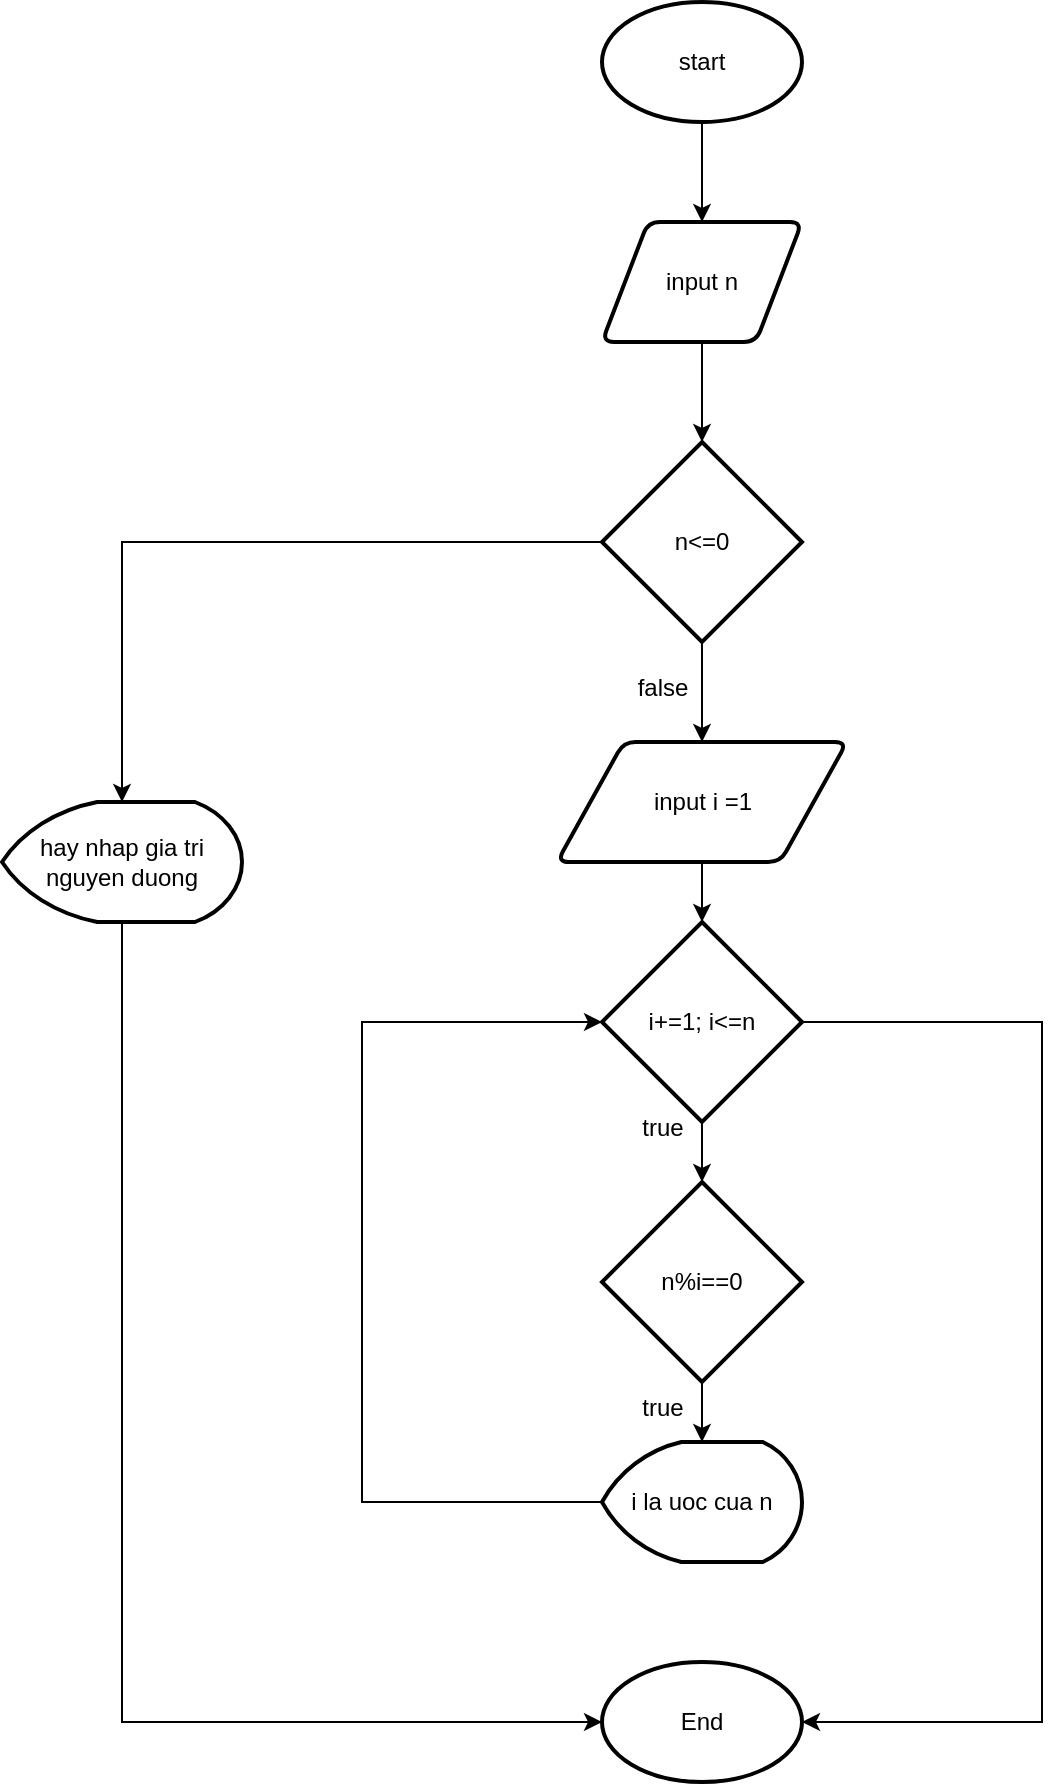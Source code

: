 <mxfile version="25.0.3">
  <diagram id="C5RBs43oDa-KdzZeNtuy" name="Page-1">
    <mxGraphModel dx="1441" dy="884" grid="1" gridSize="10" guides="1" tooltips="1" connect="1" arrows="1" fold="1" page="1" pageScale="1" pageWidth="827" pageHeight="1169" math="0" shadow="0">
      <root>
        <mxCell id="WIyWlLk6GJQsqaUBKTNV-0" />
        <mxCell id="WIyWlLk6GJQsqaUBKTNV-1" parent="WIyWlLk6GJQsqaUBKTNV-0" />
        <mxCell id="1Uarj7Lp-eLjg_C3t7bK-6" style="edgeStyle=orthogonalEdgeStyle;rounded=0;orthogonalLoop=1;jettySize=auto;html=1;entryX=0.5;entryY=0;entryDx=0;entryDy=0;" edge="1" parent="WIyWlLk6GJQsqaUBKTNV-1" source="1Uarj7Lp-eLjg_C3t7bK-0" target="1Uarj7Lp-eLjg_C3t7bK-1">
          <mxGeometry relative="1" as="geometry" />
        </mxCell>
        <mxCell id="1Uarj7Lp-eLjg_C3t7bK-0" value="start" style="strokeWidth=2;html=1;shape=mxgraph.flowchart.start_1;whiteSpace=wrap;" vertex="1" parent="WIyWlLk6GJQsqaUBKTNV-1">
          <mxGeometry x="330" y="110" width="100" height="60" as="geometry" />
        </mxCell>
        <mxCell id="1Uarj7Lp-eLjg_C3t7bK-1" value="input n" style="shape=parallelogram;html=1;strokeWidth=2;perimeter=parallelogramPerimeter;whiteSpace=wrap;rounded=1;arcSize=12;size=0.23;" vertex="1" parent="WIyWlLk6GJQsqaUBKTNV-1">
          <mxGeometry x="330" y="220" width="100" height="60" as="geometry" />
        </mxCell>
        <mxCell id="1Uarj7Lp-eLjg_C3t7bK-9" style="edgeStyle=orthogonalEdgeStyle;rounded=0;orthogonalLoop=1;jettySize=auto;html=1;entryX=0.5;entryY=0;entryDx=0;entryDy=0;" edge="1" parent="WIyWlLk6GJQsqaUBKTNV-1" source="1Uarj7Lp-eLjg_C3t7bK-3" target="1Uarj7Lp-eLjg_C3t7bK-11">
          <mxGeometry relative="1" as="geometry">
            <mxPoint x="380" y="480" as="targetPoint" />
          </mxGeometry>
        </mxCell>
        <mxCell id="1Uarj7Lp-eLjg_C3t7bK-3" value="n&amp;lt;=0" style="strokeWidth=2;html=1;shape=mxgraph.flowchart.decision;whiteSpace=wrap;" vertex="1" parent="WIyWlLk6GJQsqaUBKTNV-1">
          <mxGeometry x="330" y="330" width="100" height="100" as="geometry" />
        </mxCell>
        <mxCell id="1Uarj7Lp-eLjg_C3t7bK-5" style="edgeStyle=orthogonalEdgeStyle;rounded=0;orthogonalLoop=1;jettySize=auto;html=1;entryX=0.5;entryY=0;entryDx=0;entryDy=0;entryPerimeter=0;" edge="1" parent="WIyWlLk6GJQsqaUBKTNV-1" source="1Uarj7Lp-eLjg_C3t7bK-1" target="1Uarj7Lp-eLjg_C3t7bK-3">
          <mxGeometry relative="1" as="geometry" />
        </mxCell>
        <mxCell id="1Uarj7Lp-eLjg_C3t7bK-10" value="false" style="text;html=1;align=center;verticalAlign=middle;resizable=0;points=[];autosize=1;strokeColor=none;fillColor=none;" vertex="1" parent="WIyWlLk6GJQsqaUBKTNV-1">
          <mxGeometry x="335" y="438" width="50" height="30" as="geometry" />
        </mxCell>
        <mxCell id="1Uarj7Lp-eLjg_C3t7bK-11" value="input i =1" style="shape=parallelogram;html=1;strokeWidth=2;perimeter=parallelogramPerimeter;whiteSpace=wrap;rounded=1;arcSize=12;size=0.23;" vertex="1" parent="WIyWlLk6GJQsqaUBKTNV-1">
          <mxGeometry x="307.5" y="480" width="145" height="60" as="geometry" />
        </mxCell>
        <mxCell id="1Uarj7Lp-eLjg_C3t7bK-12" value="i+=1; i&amp;lt;=n" style="strokeWidth=2;html=1;shape=mxgraph.flowchart.decision;whiteSpace=wrap;" vertex="1" parent="WIyWlLk6GJQsqaUBKTNV-1">
          <mxGeometry x="330" y="570" width="100" height="100" as="geometry" />
        </mxCell>
        <mxCell id="1Uarj7Lp-eLjg_C3t7bK-13" style="edgeStyle=orthogonalEdgeStyle;rounded=0;orthogonalLoop=1;jettySize=auto;html=1;entryX=0.5;entryY=0;entryDx=0;entryDy=0;entryPerimeter=0;" edge="1" parent="WIyWlLk6GJQsqaUBKTNV-1" source="1Uarj7Lp-eLjg_C3t7bK-11" target="1Uarj7Lp-eLjg_C3t7bK-12">
          <mxGeometry relative="1" as="geometry" />
        </mxCell>
        <mxCell id="1Uarj7Lp-eLjg_C3t7bK-15" value="n%i==0" style="strokeWidth=2;html=1;shape=mxgraph.flowchart.decision;whiteSpace=wrap;" vertex="1" parent="WIyWlLk6GJQsqaUBKTNV-1">
          <mxGeometry x="330" y="700" width="100" height="100" as="geometry" />
        </mxCell>
        <mxCell id="1Uarj7Lp-eLjg_C3t7bK-16" style="edgeStyle=orthogonalEdgeStyle;rounded=0;orthogonalLoop=1;jettySize=auto;html=1;entryX=0.5;entryY=0;entryDx=0;entryDy=0;entryPerimeter=0;" edge="1" parent="WIyWlLk6GJQsqaUBKTNV-1" source="1Uarj7Lp-eLjg_C3t7bK-12" target="1Uarj7Lp-eLjg_C3t7bK-15">
          <mxGeometry relative="1" as="geometry" />
        </mxCell>
        <mxCell id="1Uarj7Lp-eLjg_C3t7bK-18" value="i la uoc cua n" style="strokeWidth=2;html=1;shape=mxgraph.flowchart.display;whiteSpace=wrap;" vertex="1" parent="WIyWlLk6GJQsqaUBKTNV-1">
          <mxGeometry x="330" y="830" width="100" height="60" as="geometry" />
        </mxCell>
        <mxCell id="1Uarj7Lp-eLjg_C3t7bK-19" style="edgeStyle=orthogonalEdgeStyle;rounded=0;orthogonalLoop=1;jettySize=auto;html=1;entryX=0.5;entryY=0;entryDx=0;entryDy=0;entryPerimeter=0;" edge="1" parent="WIyWlLk6GJQsqaUBKTNV-1" source="1Uarj7Lp-eLjg_C3t7bK-15" target="1Uarj7Lp-eLjg_C3t7bK-18">
          <mxGeometry relative="1" as="geometry" />
        </mxCell>
        <mxCell id="1Uarj7Lp-eLjg_C3t7bK-20" value="true" style="text;html=1;align=center;verticalAlign=middle;resizable=0;points=[];autosize=1;strokeColor=none;fillColor=none;" vertex="1" parent="WIyWlLk6GJQsqaUBKTNV-1">
          <mxGeometry x="340" y="798" width="40" height="30" as="geometry" />
        </mxCell>
        <mxCell id="1Uarj7Lp-eLjg_C3t7bK-21" value="true" style="text;html=1;align=center;verticalAlign=middle;resizable=0;points=[];autosize=1;strokeColor=none;fillColor=none;" vertex="1" parent="WIyWlLk6GJQsqaUBKTNV-1">
          <mxGeometry x="340" y="658" width="40" height="30" as="geometry" />
        </mxCell>
        <mxCell id="1Uarj7Lp-eLjg_C3t7bK-22" style="edgeStyle=orthogonalEdgeStyle;rounded=0;orthogonalLoop=1;jettySize=auto;html=1;entryX=0;entryY=0.5;entryDx=0;entryDy=0;entryPerimeter=0;" edge="1" parent="WIyWlLk6GJQsqaUBKTNV-1" source="1Uarj7Lp-eLjg_C3t7bK-18" target="1Uarj7Lp-eLjg_C3t7bK-12">
          <mxGeometry relative="1" as="geometry">
            <Array as="points">
              <mxPoint x="210" y="860" />
              <mxPoint x="210" y="620" />
            </Array>
          </mxGeometry>
        </mxCell>
        <mxCell id="1Uarj7Lp-eLjg_C3t7bK-24" value="End" style="strokeWidth=2;html=1;shape=mxgraph.flowchart.start_1;whiteSpace=wrap;" vertex="1" parent="WIyWlLk6GJQsqaUBKTNV-1">
          <mxGeometry x="330" y="940" width="100" height="60" as="geometry" />
        </mxCell>
        <mxCell id="1Uarj7Lp-eLjg_C3t7bK-26" style="edgeStyle=orthogonalEdgeStyle;rounded=0;orthogonalLoop=1;jettySize=auto;html=1;entryX=1;entryY=0.5;entryDx=0;entryDy=0;entryPerimeter=0;" edge="1" parent="WIyWlLk6GJQsqaUBKTNV-1" source="1Uarj7Lp-eLjg_C3t7bK-12" target="1Uarj7Lp-eLjg_C3t7bK-24">
          <mxGeometry relative="1" as="geometry">
            <Array as="points">
              <mxPoint x="550" y="620" />
              <mxPoint x="550" y="970" />
            </Array>
          </mxGeometry>
        </mxCell>
        <mxCell id="1Uarj7Lp-eLjg_C3t7bK-29" value="hay nhap gia tri nguyen duong" style="strokeWidth=2;html=1;shape=mxgraph.flowchart.display;whiteSpace=wrap;" vertex="1" parent="WIyWlLk6GJQsqaUBKTNV-1">
          <mxGeometry x="30" y="510" width="120" height="60" as="geometry" />
        </mxCell>
        <mxCell id="1Uarj7Lp-eLjg_C3t7bK-31" style="edgeStyle=orthogonalEdgeStyle;rounded=0;orthogonalLoop=1;jettySize=auto;html=1;entryX=0.5;entryY=0;entryDx=0;entryDy=0;entryPerimeter=0;" edge="1" parent="WIyWlLk6GJQsqaUBKTNV-1" source="1Uarj7Lp-eLjg_C3t7bK-3" target="1Uarj7Lp-eLjg_C3t7bK-29">
          <mxGeometry relative="1" as="geometry" />
        </mxCell>
        <mxCell id="1Uarj7Lp-eLjg_C3t7bK-32" style="edgeStyle=orthogonalEdgeStyle;rounded=0;orthogonalLoop=1;jettySize=auto;html=1;entryX=0;entryY=0.5;entryDx=0;entryDy=0;entryPerimeter=0;" edge="1" parent="WIyWlLk6GJQsqaUBKTNV-1" source="1Uarj7Lp-eLjg_C3t7bK-29" target="1Uarj7Lp-eLjg_C3t7bK-24">
          <mxGeometry relative="1" as="geometry">
            <Array as="points">
              <mxPoint x="90" y="970" />
            </Array>
          </mxGeometry>
        </mxCell>
      </root>
    </mxGraphModel>
  </diagram>
</mxfile>
